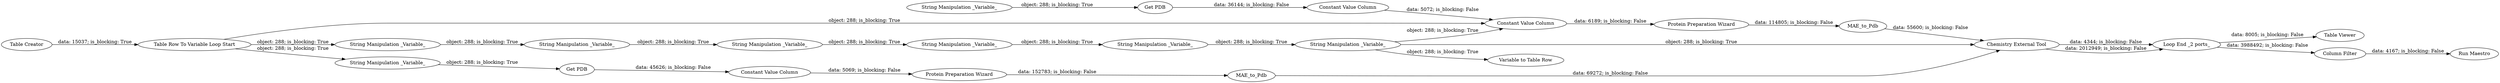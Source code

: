 digraph {
	"4419655373869931770_15081" [label="Table Viewer"]
	"4419655373869931770_15054" [label="Table Creator"]
	"-7420480541330217719_15066" [label="String Manipulation _Variable_"]
	"4419655373869931770_15086" [label=MAE_to_Pdb]
	"-7420480541330217719_15064" [label="String Manipulation _Variable_"]
	"4419655373869931770_15088" [label=MAE_to_Pdb]
	"-2946844845110393921_15075" [label="Constant Value Column"]
	"4419655373869931770_15092" [label="Protein Preparation Wizard"]
	"-7420480541330217719_15068" [label="String Manipulation _Variable_"]
	"-7420480541330217719_15067" [label="String Manipulation _Variable_"]
	"-2946844845110393921_15074" [label="String Manipulation _Variable_"]
	"4419655373869931770_15082" [label="Chemistry External Tool"]
	"4419655373869931770_15085" [label="Protein Preparation Wizard"]
	"4419655373869931770_15097" [label="Column Filter"]
	"4419655373869931770_15087" [label="Run Maestro"]
	"4886155134124805198_15061" [label="Constant Value Column"]
	"-2946844845110393921_15070" [label="Constant Value Column"]
	"-7420480541330217719_15070" [label="String Manipulation _Variable_"]
	"4886155134124805198_15058" [label="String Manipulation _Variable_"]
	"4419655373869931770_15096" [label="Loop End _2 ports_"]
	"-2946844845110393921_15072" [label="Get PDB"]
	"4419655373869931770_15091" [label="Table Row To Variable Loop Start"]
	"-7420480541330217719_15069" [label="Variable to Table Row"]
	"-7420480541330217719_15065" [label="String Manipulation _Variable_"]
	"4886155134124805198_15057" [label="Get PDB"]
	"-7420480541330217719_15070" -> "-7420480541330217719_15069" [label="object: 288; is_blocking: True"]
	"-7420480541330217719_15067" -> "-7420480541330217719_15068" [label="object: 288; is_blocking: True"]
	"4886155134124805198_15058" -> "4886155134124805198_15057" [label="object: 288; is_blocking: True"]
	"4419655373869931770_15086" -> "4419655373869931770_15082" [label="data: 55600; is_blocking: False"]
	"4419655373869931770_15082" -> "4419655373869931770_15096" [label="data: 4344; is_blocking: False"]
	"-2946844845110393921_15070" -> "-2946844845110393921_15075" [label="data: 5072; is_blocking: False"]
	"4419655373869931770_15096" -> "4419655373869931770_15097" [label="data: 3988492; is_blocking: False"]
	"-7420480541330217719_15065" -> "-7420480541330217719_15066" [label="object: 288; is_blocking: True"]
	"4419655373869931770_15097" -> "4419655373869931770_15087" [label="data: 4167; is_blocking: False"]
	"4419655373869931770_15091" -> "4886155134124805198_15058" [label="object: 288; is_blocking: True"]
	"4419655373869931770_15085" -> "4419655373869931770_15086" [label="data: 114805; is_blocking: False"]
	"4886155134124805198_15061" -> "4419655373869931770_15092" [label="data: 5069; is_blocking: False"]
	"-2946844845110393921_15074" -> "-2946844845110393921_15072" [label="object: 288; is_blocking: True"]
	"-7420480541330217719_15070" -> "-2946844845110393921_15075" [label="object: 288; is_blocking: True"]
	"-7420480541330217719_15070" -> "4419655373869931770_15082" [label="object: 288; is_blocking: True"]
	"4419655373869931770_15054" -> "4419655373869931770_15091" [label="data: 15037; is_blocking: True"]
	"4419655373869931770_15088" -> "4419655373869931770_15082" [label="data: 69272; is_blocking: False"]
	"-2946844845110393921_15075" -> "4419655373869931770_15085" [label="data: 6189; is_blocking: False"]
	"4419655373869931770_15091" -> "-7420480541330217719_15065" [label="object: 288; is_blocking: True"]
	"-7420480541330217719_15068" -> "-7420480541330217719_15070" [label="object: 288; is_blocking: True"]
	"4419655373869931770_15092" -> "4419655373869931770_15088" [label="data: 152783; is_blocking: False"]
	"4886155134124805198_15057" -> "4886155134124805198_15061" [label="data: 45626; is_blocking: False"]
	"-7420480541330217719_15064" -> "-7420480541330217719_15067" [label="object: 288; is_blocking: True"]
	"-7420480541330217719_15066" -> "-7420480541330217719_15064" [label="object: 288; is_blocking: True"]
	"-2946844845110393921_15072" -> "-2946844845110393921_15070" [label="data: 36144; is_blocking: False"]
	"4419655373869931770_15082" -> "4419655373869931770_15096" [label="data: 2012949; is_blocking: False"]
	"4419655373869931770_15096" -> "4419655373869931770_15081" [label="data: 8005; is_blocking: False"]
	"4419655373869931770_15091" -> "-2946844845110393921_15075" [label="object: 288; is_blocking: True"]
	rankdir=LR
}
